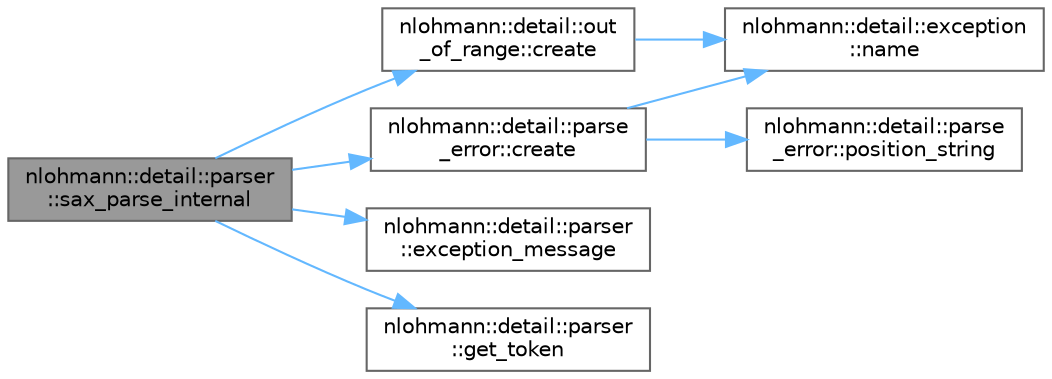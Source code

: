 digraph "nlohmann::detail::parser::sax_parse_internal"
{
 // LATEX_PDF_SIZE
  bgcolor="transparent";
  edge [fontname=Helvetica,fontsize=10,labelfontname=Helvetica,labelfontsize=10];
  node [fontname=Helvetica,fontsize=10,shape=box,height=0.2,width=0.4];
  rankdir="LR";
  Node1 [label="nlohmann::detail::parser\l::sax_parse_internal",height=0.2,width=0.4,color="gray40", fillcolor="grey60", style="filled", fontcolor="black",tooltip=" "];
  Node1 -> Node2 [color="steelblue1",style="solid"];
  Node2 [label="nlohmann::detail::parse\l_error::create",height=0.2,width=0.4,color="grey40", fillcolor="white", style="filled",URL="$a01563.html#a137ea4d27de45d8a844fd13451d40f3d",tooltip="create a parse error exception"];
  Node2 -> Node3 [color="steelblue1",style="solid"];
  Node3 [label="nlohmann::detail::exception\l::name",height=0.2,width=0.4,color="grey40", fillcolor="white", style="filled",URL="$a01559.html#abf41a7e9178356314082284e6cfea278",tooltip=" "];
  Node2 -> Node4 [color="steelblue1",style="solid"];
  Node4 [label="nlohmann::detail::parse\l_error::position_string",height=0.2,width=0.4,color="grey40", fillcolor="white", style="filled",URL="$a01563.html#aefe74adeaa48781464ba2fd2ec63d221",tooltip=" "];
  Node1 -> Node5 [color="steelblue1",style="solid"];
  Node5 [label="nlohmann::detail::out\l_of_range::create",height=0.2,width=0.4,color="grey40", fillcolor="white", style="filled",URL="$a01575.html#a3f6d82a6f967c4728a1ec735a7867073",tooltip=" "];
  Node5 -> Node3 [color="steelblue1",style="solid"];
  Node1 -> Node6 [color="steelblue1",style="solid"];
  Node6 [label="nlohmann::detail::parser\l::exception_message",height=0.2,width=0.4,color="grey40", fillcolor="white", style="filled",URL="$a01999.html#a94e7f8a0f880c20c8a48f591f56cbd85",tooltip=" "];
  Node1 -> Node7 [color="steelblue1",style="solid"];
  Node7 [label="nlohmann::detail::parser\l::get_token",height=0.2,width=0.4,color="grey40", fillcolor="white", style="filled",URL="$a01999.html#a1212088ee1e23633a76b2ed80514de79",tooltip="get next token from lexer"];
}
